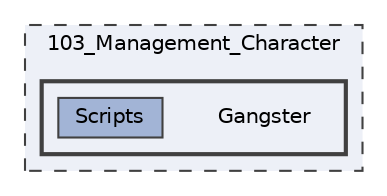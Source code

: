 digraph "103_Management_Character/Gangster"
{
 // LATEX_PDF_SIZE
  bgcolor="transparent";
  edge [fontname=Helvetica,fontsize=10,labelfontname=Helvetica,labelfontsize=10];
  node [fontname=Helvetica,fontsize=10,shape=box,height=0.2,width=0.4];
  compound=true
  subgraph clusterdir_d1bb76d359c362a55a401c527b0a36f1 {
    graph [ bgcolor="#edf0f7", pencolor="grey25", label="103_Management_Character", fontname=Helvetica,fontsize=10 style="filled,dashed", URL="dir_d1bb76d359c362a55a401c527b0a36f1.html",tooltip=""]
  subgraph clusterdir_e85df7a54a1f2ad7a8ca886989ae84ea {
    graph [ bgcolor="#edf0f7", pencolor="grey25", label="", fontname=Helvetica,fontsize=10 style="filled,bold", URL="dir_e85df7a54a1f2ad7a8ca886989ae84ea.html",tooltip=""]
    dir_e85df7a54a1f2ad7a8ca886989ae84ea [shape=plaintext, label="Gangster"];
  dir_52a3f3a04bd2edf7d1e91a3dd8d3d2ad [label="Scripts", fillcolor="#a2b4d6", color="grey25", style="filled", URL="dir_52a3f3a04bd2edf7d1e91a3dd8d3d2ad.html",tooltip=""];
  }
  }
}
